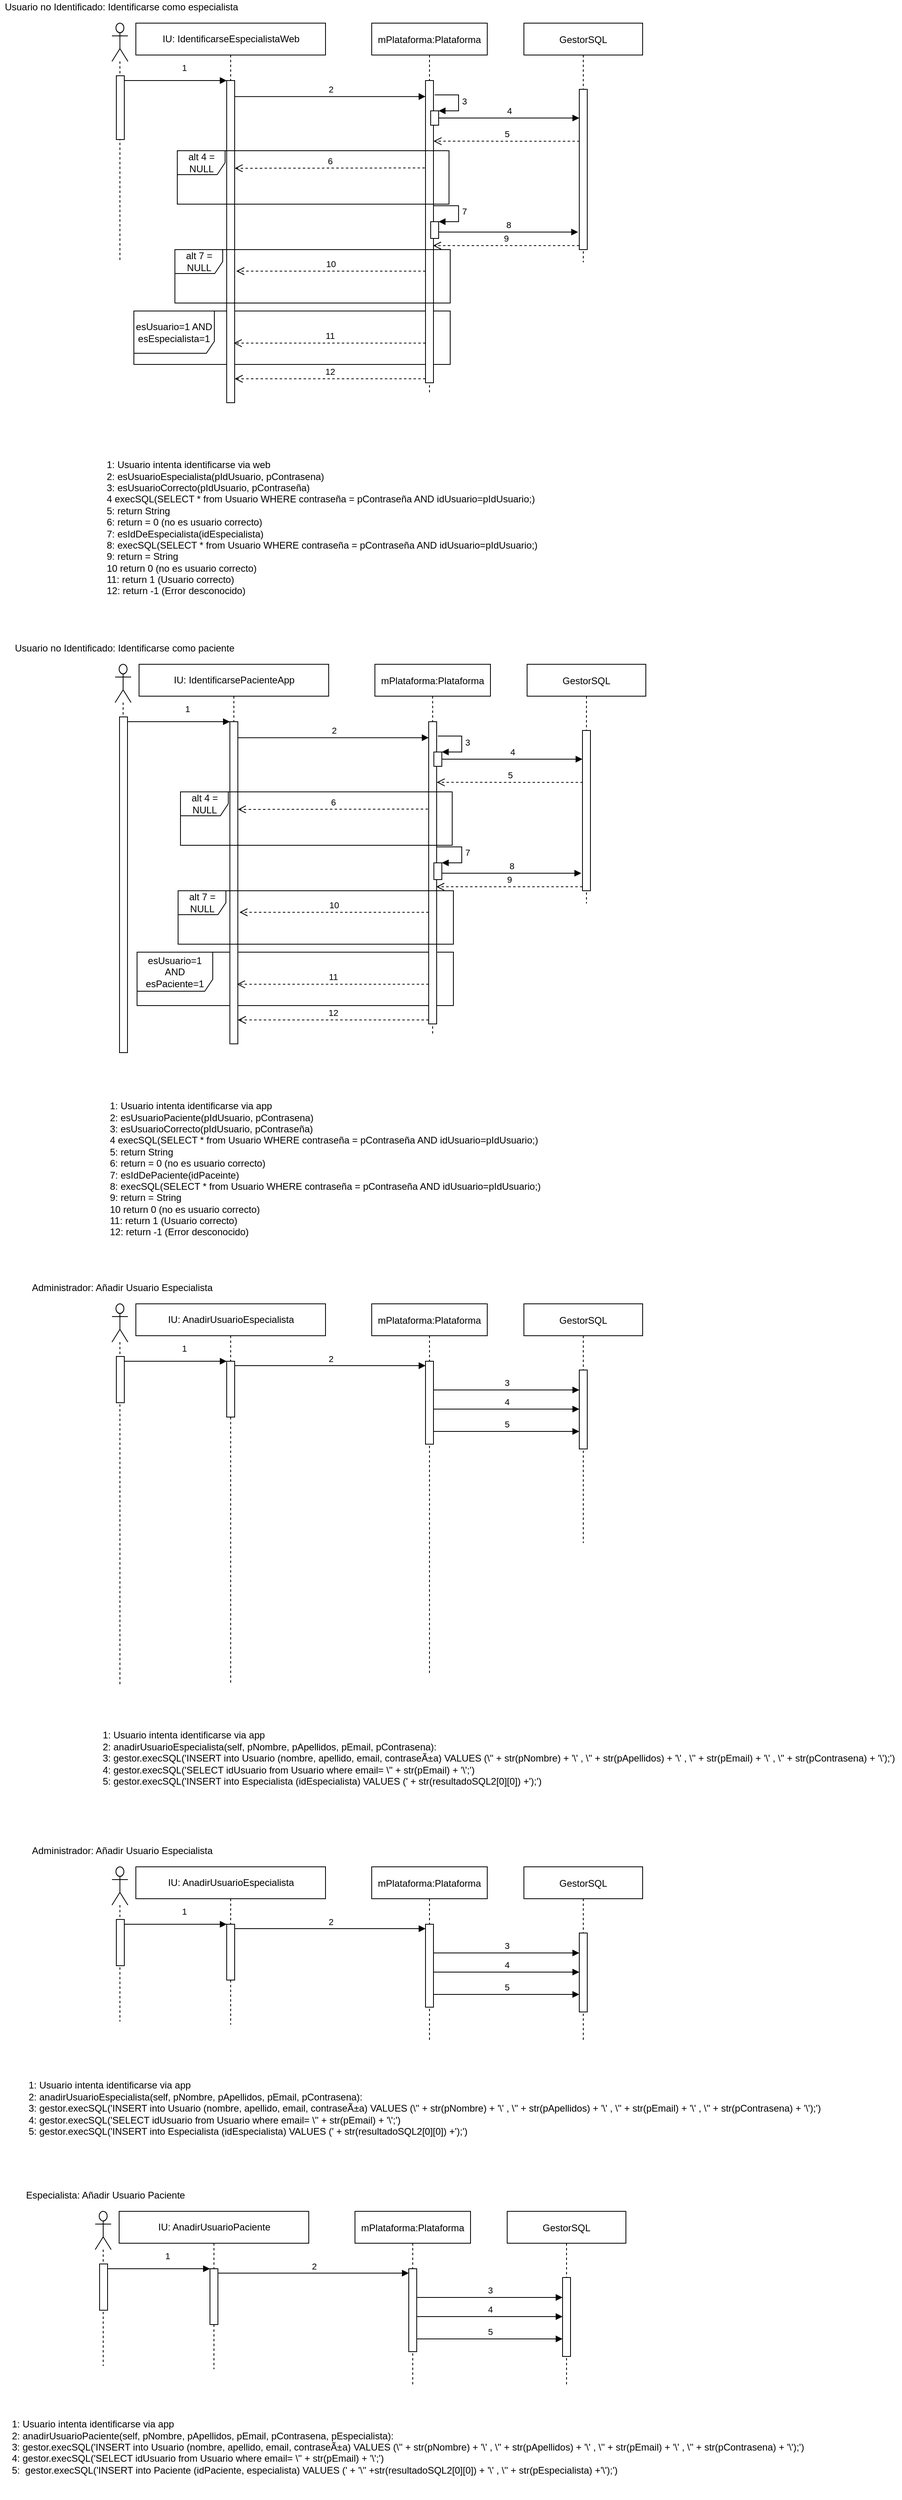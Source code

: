<mxfile version="14.6.13" type="device"><diagram id="kgpKYQtTHZ0yAKxKKP6v" name="Page-1"><mxGraphModel dx="1673" dy="934" grid="0" gridSize="10" guides="1" tooltips="1" connect="1" arrows="1" fold="1" page="1" pageScale="1" pageWidth="850" pageHeight="1100" math="0" shadow="0"><root><mxCell id="0"/><mxCell id="1" parent="0"/><mxCell id="4F_S5RIYEBhkecqmWC9e-35" value="esUsuario=1 AND esEspecialista=1" style="shape=umlFrame;whiteSpace=wrap;html=1;width=101;height=53;" parent="1" vertex="1"><mxGeometry x="186" y="475" width="397" height="67" as="geometry"/></mxCell><mxCell id="3nuBFxr9cyL0pnOWT2aG-1" value="mPlataforma:Plataforma" style="shape=umlLifeline;perimeter=lifelinePerimeter;container=1;collapsible=0;recursiveResize=0;rounded=0;shadow=0;strokeWidth=1;" parent="1" vertex="1"><mxGeometry x="484.5" y="114" width="145" height="464" as="geometry"/></mxCell><mxCell id="3nuBFxr9cyL0pnOWT2aG-2" value="" style="points=[];perimeter=orthogonalPerimeter;rounded=0;shadow=0;strokeWidth=1;" parent="3nuBFxr9cyL0pnOWT2aG-1" vertex="1"><mxGeometry x="67.5" y="72" width="10" height="379" as="geometry"/></mxCell><mxCell id="4F_S5RIYEBhkecqmWC9e-9" value="" style="html=1;points=[];perimeter=orthogonalPerimeter;" parent="3nuBFxr9cyL0pnOWT2aG-1" vertex="1"><mxGeometry x="74" y="249" width="10" height="21" as="geometry"/></mxCell><mxCell id="4F_S5RIYEBhkecqmWC9e-10" value="7" style="edgeStyle=orthogonalEdgeStyle;html=1;align=left;spacingLeft=2;endArrow=block;rounded=0;entryX=1;entryY=0;" parent="3nuBFxr9cyL0pnOWT2aG-1" source="3nuBFxr9cyL0pnOWT2aG-2" target="4F_S5RIYEBhkecqmWC9e-9" edge="1"><mxGeometry relative="1" as="geometry"><mxPoint x="79" y="229" as="sourcePoint"/><Array as="points"><mxPoint x="109" y="229"/><mxPoint x="109" y="249"/></Array></mxGeometry></mxCell><mxCell id="3nuBFxr9cyL0pnOWT2aG-5" value="GestorSQL" style="shape=umlLifeline;perimeter=lifelinePerimeter;container=1;collapsible=0;recursiveResize=0;rounded=0;shadow=0;strokeWidth=1;" parent="1" vertex="1"><mxGeometry x="675.5" y="114" width="149" height="300" as="geometry"/></mxCell><mxCell id="3nuBFxr9cyL0pnOWT2aG-6" value="" style="points=[];perimeter=orthogonalPerimeter;rounded=0;shadow=0;strokeWidth=1;" parent="3nuBFxr9cyL0pnOWT2aG-5" vertex="1"><mxGeometry x="69.5" y="83" width="10" height="201" as="geometry"/></mxCell><mxCell id="Nv0lACftLzm1gDgWwZwP-4" value="" style="shape=umlLifeline;participant=umlActor;perimeter=lifelinePerimeter;whiteSpace=wrap;html=1;container=1;collapsible=0;recursiveResize=0;verticalAlign=top;spacingTop=36;outlineConnect=0;size=48;" parent="1" vertex="1"><mxGeometry x="158.5" y="114" width="20" height="300" as="geometry"/></mxCell><mxCell id="Nv0lACftLzm1gDgWwZwP-63" value="" style="html=1;points=[];perimeter=orthogonalPerimeter;" parent="Nv0lACftLzm1gDgWwZwP-4" vertex="1"><mxGeometry x="5.5" y="66" width="10" height="80" as="geometry"/></mxCell><mxCell id="Nv0lACftLzm1gDgWwZwP-5" value="IU: IdentificarseEspecialistaWeb" style="shape=umlLifeline;perimeter=lifelinePerimeter;whiteSpace=wrap;html=1;container=1;collapsible=0;recursiveResize=0;outlineConnect=0;" parent="1" vertex="1"><mxGeometry x="188.5" y="114" width="238" height="476" as="geometry"/></mxCell><mxCell id="Nv0lACftLzm1gDgWwZwP-8" value="" style="html=1;points=[];perimeter=orthogonalPerimeter;" parent="Nv0lACftLzm1gDgWwZwP-5" vertex="1"><mxGeometry x="114" y="72" width="10" height="404" as="geometry"/></mxCell><mxCell id="Nv0lACftLzm1gDgWwZwP-7" value="Usuario no Identificado: Identificarse como especialista" style="text;html=1;align=center;verticalAlign=middle;resizable=0;points=[];autosize=1;strokeColor=none;" parent="1" vertex="1"><mxGeometry x="18" y="85" width="303" height="18" as="geometry"/></mxCell><mxCell id="Nv0lACftLzm1gDgWwZwP-9" value="1" style="html=1;verticalAlign=bottom;endArrow=block;entryX=0;entryY=0;" parent="1" source="Nv0lACftLzm1gDgWwZwP-63" target="Nv0lACftLzm1gDgWwZwP-8" edge="1"><mxGeometry x="0.171" y="7" relative="1" as="geometry"><mxPoint x="188.5" y="186" as="sourcePoint"/><mxPoint as="offset"/></mxGeometry></mxCell><mxCell id="Nv0lACftLzm1gDgWwZwP-13" value="&lt;div style=&quot;text-align: justify&quot;&gt;&lt;span&gt;1: Usuario intenta identificarse via web&lt;/span&gt;&lt;/div&gt;&lt;div style=&quot;text-align: justify&quot;&gt;&lt;span&gt;2: esUsuarioEspecialista(pIdUsuario, pContrasena)&lt;/span&gt;&lt;/div&gt;&lt;div style=&quot;text-align: justify&quot;&gt;&lt;span&gt;3: esUsuarioCorrecto(pIdUsuario, pContraseña)&lt;/span&gt;&lt;/div&gt;&lt;div style=&quot;text-align: justify&quot;&gt;&lt;span&gt;4 execSQL(SELECT * from Usuario WHERE contraseña = pContraseña AND idUsuario=pIdUsuario;)&lt;/span&gt;&lt;/div&gt;&lt;div style=&quot;text-align: justify&quot;&gt;&lt;span&gt;5: return String&lt;/span&gt;&lt;/div&gt;&lt;div style=&quot;text-align: justify&quot;&gt;&lt;span&gt;6: return = 0 (no es usuario correcto)&lt;/span&gt;&lt;/div&gt;&lt;div style=&quot;text-align: justify&quot;&gt;&lt;span&gt;7: esIdDeEspecialista(idEspecialista)&lt;/span&gt;&lt;/div&gt;&lt;span style=&quot;text-align: justify&quot;&gt;8: execSQL(SELECT * from Usuario WHERE contraseña = pContraseña AND idUsuario=pIdUsuario;)&lt;br&gt;9: return = String&lt;br&gt;10 return 0 (no es usuario correcto)&lt;br&gt;11: return 1 (Usuario correcto)&lt;br&gt;12: return -1 (Error desconocido)&lt;br&gt;&lt;/span&gt;" style="text;html=1;align=left;verticalAlign=middle;resizable=0;points=[];autosize=1;strokeColor=none;" parent="1" vertex="1"><mxGeometry x="150" y="661" width="551" height="172" as="geometry"/></mxCell><mxCell id="Nv0lACftLzm1gDgWwZwP-14" value="5" style="html=1;verticalAlign=bottom;endArrow=open;dashed=1;endSize=8;entryX=1.01;entryY=0.175;entryDx=0;entryDy=0;entryPerimeter=0;exitX=0.04;exitY=0.155;exitDx=0;exitDy=0;exitPerimeter=0;" parent="1" edge="1"><mxGeometry relative="1" as="geometry"><mxPoint x="745.4" y="262.155" as="sourcePoint"/><mxPoint x="562.1" y="262" as="targetPoint"/></mxGeometry></mxCell><mxCell id="Nv0lACftLzm1gDgWwZwP-15" value="4" style="html=1;verticalAlign=bottom;endArrow=block;" parent="1" source="4F_S5RIYEBhkecqmWC9e-3" target="3nuBFxr9cyL0pnOWT2aG-6" edge="1"><mxGeometry width="80" relative="1" as="geometry"><mxPoint x="561.5" y="210" as="sourcePoint"/><mxPoint x="696.5" y="211" as="targetPoint"/></mxGeometry></mxCell><mxCell id="Nv0lACftLzm1gDgWwZwP-18" value="6" style="html=1;verticalAlign=bottom;endArrow=open;dashed=1;endSize=8;exitX=-0.094;exitY=0.315;exitDx=0;exitDy=0;exitPerimeter=0;" parent="1" edge="1"><mxGeometry relative="1" as="geometry"><mxPoint x="551.06" y="295.6" as="sourcePoint"/><mxPoint x="312.5" y="296" as="targetPoint"/></mxGeometry></mxCell><mxCell id="Nv0lACftLzm1gDgWwZwP-38" value="8" style="html=1;verticalAlign=bottom;endArrow=block;" parent="1" source="4F_S5RIYEBhkecqmWC9e-9" edge="1"><mxGeometry width="80" relative="1" as="geometry"><mxPoint x="572.5" y="376" as="sourcePoint"/><mxPoint x="743.5" y="376" as="targetPoint"/></mxGeometry></mxCell><mxCell id="Nv0lACftLzm1gDgWwZwP-39" value="9" style="html=1;verticalAlign=bottom;endArrow=open;dashed=1;endSize=8;" parent="1" source="3nuBFxr9cyL0pnOWT2aG-6" edge="1"><mxGeometry relative="1" as="geometry"><mxPoint x="744.29" y="393.0" as="sourcePoint"/><mxPoint x="561.5" y="393.0" as="targetPoint"/></mxGeometry></mxCell><mxCell id="Nv0lACftLzm1gDgWwZwP-41" value="10" style="html=1;verticalAlign=bottom;endArrow=open;dashed=1;endSize=8;entryX=1.2;entryY=0.728;entryDx=0;entryDy=0;entryPerimeter=0;" parent="1" edge="1"><mxGeometry relative="1" as="geometry"><mxPoint x="552" y="425" as="sourcePoint"/><mxPoint x="314.5" y="425" as="targetPoint"/></mxGeometry></mxCell><mxCell id="Nv0lACftLzm1gDgWwZwP-62" value="2" style="html=1;verticalAlign=bottom;endArrow=block;entryX=0.002;entryY=0.053;entryDx=0;entryDy=0;entryPerimeter=0;" parent="1" source="Nv0lACftLzm1gDgWwZwP-8" target="3nuBFxr9cyL0pnOWT2aG-2" edge="1"><mxGeometry width="80" relative="1" as="geometry"><mxPoint x="274.5" y="189" as="sourcePoint"/><mxPoint x="354.5" y="189" as="targetPoint"/></mxGeometry></mxCell><mxCell id="4F_S5RIYEBhkecqmWC9e-3" value="" style="html=1;points=[];perimeter=orthogonalPerimeter;" parent="1" vertex="1"><mxGeometry x="558.5" y="224" width="10" height="18" as="geometry"/></mxCell><mxCell id="4F_S5RIYEBhkecqmWC9e-4" value="3" style="edgeStyle=orthogonalEdgeStyle;html=1;align=left;spacingLeft=2;endArrow=block;rounded=0;entryX=1;entryY=0;" parent="1" target="4F_S5RIYEBhkecqmWC9e-3" edge="1"><mxGeometry relative="1" as="geometry"><mxPoint x="563.5" y="204" as="sourcePoint"/><Array as="points"><mxPoint x="593.5" y="204"/></Array></mxGeometry></mxCell><mxCell id="4F_S5RIYEBhkecqmWC9e-36" value="11" style="html=1;verticalAlign=bottom;endArrow=open;dashed=1;endSize=8;entryX=0.889;entryY=0.815;entryDx=0;entryDy=0;entryPerimeter=0;" parent="1" source="3nuBFxr9cyL0pnOWT2aG-2" target="Nv0lACftLzm1gDgWwZwP-8" edge="1"><mxGeometry relative="1" as="geometry"><mxPoint x="551" y="518" as="sourcePoint"/><mxPoint x="204" y="467" as="targetPoint"/></mxGeometry></mxCell><mxCell id="Nv0lACftLzm1gDgWwZwP-40" value="alt 7 = NULL" style="shape=umlFrame;whiteSpace=wrap;html=1;" parent="1" vertex="1"><mxGeometry x="237.5" y="398" width="345.5" height="67" as="geometry"/></mxCell><mxCell id="Nv0lACftLzm1gDgWwZwP-16" value="alt 4 = NULL" style="shape=umlFrame;whiteSpace=wrap;html=1;" parent="1" vertex="1"><mxGeometry x="240.5" y="274" width="341" height="67" as="geometry"/></mxCell><mxCell id="4F_S5RIYEBhkecqmWC9e-37" value="12" style="html=1;verticalAlign=bottom;endArrow=open;dashed=1;endSize=8;" parent="1" source="3nuBFxr9cyL0pnOWT2aG-2" target="Nv0lACftLzm1gDgWwZwP-8" edge="1"><mxGeometry relative="1" as="geometry"><mxPoint x="451" y="451" as="sourcePoint"/><mxPoint x="371" y="451" as="targetPoint"/><Array as="points"><mxPoint x="346" y="560"/></Array></mxGeometry></mxCell><mxCell id="4F_S5RIYEBhkecqmWC9e-38" value="esUsuario=1 AND esPaciente=1" style="shape=umlFrame;whiteSpace=wrap;html=1;width=95;height=49;" parent="1" vertex="1"><mxGeometry x="190" y="1279" width="397" height="67" as="geometry"/></mxCell><mxCell id="4F_S5RIYEBhkecqmWC9e-39" value="mPlataforma:Plataforma" style="shape=umlLifeline;perimeter=lifelinePerimeter;container=1;collapsible=0;recursiveResize=0;rounded=0;shadow=0;strokeWidth=1;" parent="1" vertex="1"><mxGeometry x="488.5" y="918" width="145" height="464" as="geometry"/></mxCell><mxCell id="4F_S5RIYEBhkecqmWC9e-40" value="" style="points=[];perimeter=orthogonalPerimeter;rounded=0;shadow=0;strokeWidth=1;" parent="4F_S5RIYEBhkecqmWC9e-39" vertex="1"><mxGeometry x="67.5" y="72" width="10" height="379" as="geometry"/></mxCell><mxCell id="4F_S5RIYEBhkecqmWC9e-41" value="" style="html=1;points=[];perimeter=orthogonalPerimeter;" parent="4F_S5RIYEBhkecqmWC9e-39" vertex="1"><mxGeometry x="74" y="249" width="10" height="21" as="geometry"/></mxCell><mxCell id="4F_S5RIYEBhkecqmWC9e-42" value="7" style="edgeStyle=orthogonalEdgeStyle;html=1;align=left;spacingLeft=2;endArrow=block;rounded=0;entryX=1;entryY=0;" parent="4F_S5RIYEBhkecqmWC9e-39" source="4F_S5RIYEBhkecqmWC9e-40" target="4F_S5RIYEBhkecqmWC9e-41" edge="1"><mxGeometry relative="1" as="geometry"><mxPoint x="79" y="229" as="sourcePoint"/><Array as="points"><mxPoint x="109" y="229"/><mxPoint x="109" y="249"/></Array></mxGeometry></mxCell><mxCell id="4F_S5RIYEBhkecqmWC9e-43" value="GestorSQL" style="shape=umlLifeline;perimeter=lifelinePerimeter;container=1;collapsible=0;recursiveResize=0;rounded=0;shadow=0;strokeWidth=1;" parent="1" vertex="1"><mxGeometry x="679.5" y="918" width="149" height="300" as="geometry"/></mxCell><mxCell id="4F_S5RIYEBhkecqmWC9e-44" value="" style="points=[];perimeter=orthogonalPerimeter;rounded=0;shadow=0;strokeWidth=1;" parent="4F_S5RIYEBhkecqmWC9e-43" vertex="1"><mxGeometry x="69.5" y="83" width="10" height="201" as="geometry"/></mxCell><mxCell id="4F_S5RIYEBhkecqmWC9e-45" value="" style="shape=umlLifeline;participant=umlActor;perimeter=lifelinePerimeter;whiteSpace=wrap;html=1;container=1;collapsible=0;recursiveResize=0;verticalAlign=top;spacingTop=36;outlineConnect=0;size=48;" parent="1" vertex="1"><mxGeometry x="162.5" y="918" width="20" height="487" as="geometry"/></mxCell><mxCell id="4F_S5RIYEBhkecqmWC9e-46" value="" style="html=1;points=[];perimeter=orthogonalPerimeter;" parent="4F_S5RIYEBhkecqmWC9e-45" vertex="1"><mxGeometry x="5.5" y="66" width="10" height="421" as="geometry"/></mxCell><mxCell id="4F_S5RIYEBhkecqmWC9e-47" value="IU: IdentificarsePacienteApp" style="shape=umlLifeline;perimeter=lifelinePerimeter;whiteSpace=wrap;html=1;container=1;collapsible=0;recursiveResize=0;outlineConnect=0;" parent="1" vertex="1"><mxGeometry x="192.5" y="918" width="238" height="476" as="geometry"/></mxCell><mxCell id="4F_S5RIYEBhkecqmWC9e-48" value="" style="html=1;points=[];perimeter=orthogonalPerimeter;" parent="4F_S5RIYEBhkecqmWC9e-47" vertex="1"><mxGeometry x="114" y="72" width="10" height="404" as="geometry"/></mxCell><mxCell id="4F_S5RIYEBhkecqmWC9e-49" value="Usuario no Identificado: Identificarse como paciente" style="text;html=1;align=center;verticalAlign=middle;resizable=0;points=[];autosize=1;strokeColor=none;" parent="1" vertex="1"><mxGeometry x="31" y="889" width="286" height="18" as="geometry"/></mxCell><mxCell id="4F_S5RIYEBhkecqmWC9e-50" value="1" style="html=1;verticalAlign=bottom;endArrow=block;entryX=0;entryY=0;" parent="1" source="4F_S5RIYEBhkecqmWC9e-46" target="4F_S5RIYEBhkecqmWC9e-48" edge="1"><mxGeometry x="0.171" y="7" relative="1" as="geometry"><mxPoint x="192.5" y="990" as="sourcePoint"/><mxPoint as="offset"/></mxGeometry></mxCell><mxCell id="4F_S5RIYEBhkecqmWC9e-51" value="&lt;div style=&quot;text-align: justify&quot;&gt;&lt;span&gt;1: Usuario intenta identificarse via app&lt;/span&gt;&lt;/div&gt;&lt;div style=&quot;text-align: justify&quot;&gt;&lt;span&gt;2: esUsuarioPaciente(pIdUsuario, pContrasena)&lt;/span&gt;&lt;/div&gt;&lt;div style=&quot;text-align: justify&quot;&gt;&lt;span&gt;3: esUsuarioCorrecto(pIdUsuario, pContraseña)&lt;/span&gt;&lt;/div&gt;&lt;div style=&quot;text-align: justify&quot;&gt;&lt;span&gt;4 execSQL(SELECT * from Usuario WHERE contraseña = pContraseña AND idUsuario=pIdUsuario;)&lt;/span&gt;&lt;/div&gt;&lt;div style=&quot;text-align: justify&quot;&gt;&lt;span&gt;5: return String&lt;/span&gt;&lt;/div&gt;&lt;div style=&quot;text-align: justify&quot;&gt;&lt;span&gt;6: return = 0 (no es usuario correcto)&lt;/span&gt;&lt;/div&gt;&lt;div style=&quot;text-align: justify&quot;&gt;&lt;span&gt;7: esIdDePaciente(idPaceinte)&lt;/span&gt;&lt;/div&gt;&lt;span style=&quot;text-align: justify&quot;&gt;8: execSQL(SELECT * from Usuario WHERE contraseña = pContraseña AND idUsuario=pIdUsuario;)&lt;br&gt;9: return = String&lt;br&gt;10 return 0 (no es usuario correcto)&lt;br&gt;11: return 1 (Usuario correcto)&lt;br&gt;12: return -1 (Error desconocido)&lt;br&gt;&lt;/span&gt;" style="text;html=1;align=left;verticalAlign=middle;resizable=0;points=[];autosize=1;strokeColor=none;" parent="1" vertex="1"><mxGeometry x="154" y="1465" width="551" height="172" as="geometry"/></mxCell><mxCell id="4F_S5RIYEBhkecqmWC9e-52" value="5" style="html=1;verticalAlign=bottom;endArrow=open;dashed=1;endSize=8;entryX=1.01;entryY=0.175;entryDx=0;entryDy=0;entryPerimeter=0;exitX=0.04;exitY=0.155;exitDx=0;exitDy=0;exitPerimeter=0;" parent="1" edge="1"><mxGeometry relative="1" as="geometry"><mxPoint x="749.4" y="1066.155" as="sourcePoint"/><mxPoint x="566.1" y="1066" as="targetPoint"/></mxGeometry></mxCell><mxCell id="4F_S5RIYEBhkecqmWC9e-53" value="4" style="html=1;verticalAlign=bottom;endArrow=block;" parent="1" source="4F_S5RIYEBhkecqmWC9e-59" target="4F_S5RIYEBhkecqmWC9e-44" edge="1"><mxGeometry width="80" relative="1" as="geometry"><mxPoint x="565.5" y="1014" as="sourcePoint"/><mxPoint x="700.5" y="1015" as="targetPoint"/></mxGeometry></mxCell><mxCell id="4F_S5RIYEBhkecqmWC9e-54" value="6" style="html=1;verticalAlign=bottom;endArrow=open;dashed=1;endSize=8;exitX=-0.094;exitY=0.315;exitDx=0;exitDy=0;exitPerimeter=0;" parent="1" edge="1"><mxGeometry relative="1" as="geometry"><mxPoint x="555.06" y="1099.6" as="sourcePoint"/><mxPoint x="316.5" y="1100" as="targetPoint"/></mxGeometry></mxCell><mxCell id="4F_S5RIYEBhkecqmWC9e-55" value="8" style="html=1;verticalAlign=bottom;endArrow=block;" parent="1" source="4F_S5RIYEBhkecqmWC9e-41" edge="1"><mxGeometry width="80" relative="1" as="geometry"><mxPoint x="576.5" y="1180" as="sourcePoint"/><mxPoint x="747.5" y="1180" as="targetPoint"/></mxGeometry></mxCell><mxCell id="4F_S5RIYEBhkecqmWC9e-56" value="9" style="html=1;verticalAlign=bottom;endArrow=open;dashed=1;endSize=8;" parent="1" source="4F_S5RIYEBhkecqmWC9e-44" edge="1"><mxGeometry relative="1" as="geometry"><mxPoint x="748.29" y="1197" as="sourcePoint"/><mxPoint x="565.5" y="1197" as="targetPoint"/></mxGeometry></mxCell><mxCell id="4F_S5RIYEBhkecqmWC9e-57" value="10" style="html=1;verticalAlign=bottom;endArrow=open;dashed=1;endSize=8;entryX=1.2;entryY=0.728;entryDx=0;entryDy=0;entryPerimeter=0;" parent="1" edge="1"><mxGeometry relative="1" as="geometry"><mxPoint x="556" y="1229" as="sourcePoint"/><mxPoint x="318.5" y="1229" as="targetPoint"/></mxGeometry></mxCell><mxCell id="4F_S5RIYEBhkecqmWC9e-58" value="2" style="html=1;verticalAlign=bottom;endArrow=block;entryX=0.002;entryY=0.053;entryDx=0;entryDy=0;entryPerimeter=0;" parent="1" source="4F_S5RIYEBhkecqmWC9e-48" target="4F_S5RIYEBhkecqmWC9e-40" edge="1"><mxGeometry width="80" relative="1" as="geometry"><mxPoint x="278.5" y="993" as="sourcePoint"/><mxPoint x="358.5" y="993" as="targetPoint"/></mxGeometry></mxCell><mxCell id="4F_S5RIYEBhkecqmWC9e-59" value="" style="html=1;points=[];perimeter=orthogonalPerimeter;" parent="1" vertex="1"><mxGeometry x="562.5" y="1028" width="10" height="18" as="geometry"/></mxCell><mxCell id="4F_S5RIYEBhkecqmWC9e-60" value="3" style="edgeStyle=orthogonalEdgeStyle;html=1;align=left;spacingLeft=2;endArrow=block;rounded=0;entryX=1;entryY=0;" parent="1" target="4F_S5RIYEBhkecqmWC9e-59" edge="1"><mxGeometry relative="1" as="geometry"><mxPoint x="567.5" y="1008" as="sourcePoint"/><Array as="points"><mxPoint x="597.5" y="1008"/></Array></mxGeometry></mxCell><mxCell id="4F_S5RIYEBhkecqmWC9e-61" value="11" style="html=1;verticalAlign=bottom;endArrow=open;dashed=1;endSize=8;entryX=0.889;entryY=0.815;entryDx=0;entryDy=0;entryPerimeter=0;" parent="1" source="4F_S5RIYEBhkecqmWC9e-40" target="4F_S5RIYEBhkecqmWC9e-48" edge="1"><mxGeometry relative="1" as="geometry"><mxPoint x="555" y="1322" as="sourcePoint"/><mxPoint x="208" y="1271" as="targetPoint"/></mxGeometry></mxCell><mxCell id="4F_S5RIYEBhkecqmWC9e-62" value="alt 7 = NULL" style="shape=umlFrame;whiteSpace=wrap;html=1;" parent="1" vertex="1"><mxGeometry x="241.5" y="1202" width="345.5" height="67" as="geometry"/></mxCell><mxCell id="4F_S5RIYEBhkecqmWC9e-63" value="alt 4 = NULL" style="shape=umlFrame;whiteSpace=wrap;html=1;" parent="1" vertex="1"><mxGeometry x="244.5" y="1078" width="341" height="67" as="geometry"/></mxCell><mxCell id="4F_S5RIYEBhkecqmWC9e-64" value="12" style="html=1;verticalAlign=bottom;endArrow=open;dashed=1;endSize=8;" parent="1" source="4F_S5RIYEBhkecqmWC9e-40" target="4F_S5RIYEBhkecqmWC9e-48" edge="1"><mxGeometry relative="1" as="geometry"><mxPoint x="455" y="1255" as="sourcePoint"/><mxPoint x="375" y="1255" as="targetPoint"/><Array as="points"><mxPoint x="350" y="1364"/></Array></mxGeometry></mxCell><mxCell id="F2Ik8ji7G3754ml7Honb-29" value="mPlataforma:Plataforma" style="shape=umlLifeline;perimeter=lifelinePerimeter;container=1;collapsible=0;recursiveResize=0;rounded=0;shadow=0;strokeWidth=1;" vertex="1" parent="1"><mxGeometry x="484.5" y="1720" width="145" height="464" as="geometry"/></mxCell><mxCell id="F2Ik8ji7G3754ml7Honb-30" value="" style="points=[];perimeter=orthogonalPerimeter;rounded=0;shadow=0;strokeWidth=1;" vertex="1" parent="F2Ik8ji7G3754ml7Honb-29"><mxGeometry x="67.5" y="72" width="10" height="104" as="geometry"/></mxCell><mxCell id="F2Ik8ji7G3754ml7Honb-33" value="GestorSQL" style="shape=umlLifeline;perimeter=lifelinePerimeter;container=1;collapsible=0;recursiveResize=0;rounded=0;shadow=0;strokeWidth=1;" vertex="1" parent="1"><mxGeometry x="675.5" y="1720" width="149" height="300" as="geometry"/></mxCell><mxCell id="F2Ik8ji7G3754ml7Honb-34" value="" style="points=[];perimeter=orthogonalPerimeter;rounded=0;shadow=0;strokeWidth=1;" vertex="1" parent="F2Ik8ji7G3754ml7Honb-33"><mxGeometry x="69.5" y="83" width="10" height="99" as="geometry"/></mxCell><mxCell id="F2Ik8ji7G3754ml7Honb-35" value="" style="shape=umlLifeline;participant=umlActor;perimeter=lifelinePerimeter;whiteSpace=wrap;html=1;container=1;collapsible=0;recursiveResize=0;verticalAlign=top;spacingTop=36;outlineConnect=0;size=48;" vertex="1" parent="1"><mxGeometry x="158.5" y="1720" width="20" height="480" as="geometry"/></mxCell><mxCell id="F2Ik8ji7G3754ml7Honb-36" value="" style="html=1;points=[];perimeter=orthogonalPerimeter;" vertex="1" parent="F2Ik8ji7G3754ml7Honb-35"><mxGeometry x="5.5" y="66" width="10" height="58" as="geometry"/></mxCell><mxCell id="F2Ik8ji7G3754ml7Honb-37" value="IU: AnadirUsuarioEspecialista" style="shape=umlLifeline;perimeter=lifelinePerimeter;whiteSpace=wrap;html=1;container=1;collapsible=0;recursiveResize=0;outlineConnect=0;" vertex="1" parent="1"><mxGeometry x="188.5" y="1720" width="238" height="476" as="geometry"/></mxCell><mxCell id="F2Ik8ji7G3754ml7Honb-38" value="" style="html=1;points=[];perimeter=orthogonalPerimeter;" vertex="1" parent="F2Ik8ji7G3754ml7Honb-37"><mxGeometry x="114" y="72" width="10" height="70" as="geometry"/></mxCell><mxCell id="F2Ik8ji7G3754ml7Honb-39" value="Administrador: Añadir Usuario Especialista" style="text;html=1;align=center;verticalAlign=middle;resizable=0;points=[];autosize=1;strokeColor=none;" vertex="1" parent="1"><mxGeometry x="52" y="1691" width="237" height="18" as="geometry"/></mxCell><mxCell id="F2Ik8ji7G3754ml7Honb-40" value="1" style="html=1;verticalAlign=bottom;endArrow=block;entryX=0;entryY=0;" edge="1" parent="1" source="F2Ik8ji7G3754ml7Honb-36" target="F2Ik8ji7G3754ml7Honb-38"><mxGeometry x="0.171" y="7" relative="1" as="geometry"><mxPoint x="188.5" y="1792" as="sourcePoint"/><mxPoint as="offset"/></mxGeometry></mxCell><mxCell id="F2Ik8ji7G3754ml7Honb-41" value="&lt;div style=&quot;text-align: justify&quot;&gt;&lt;span&gt;1: Usuario intenta identificarse via app&lt;/span&gt;&lt;/div&gt;&lt;div style=&quot;text-align: justify&quot;&gt;&lt;/div&gt;&lt;span style=&quot;text-align: justify&quot;&gt;2: anadirUsuarioEspecialista(self, pNombre, pApellidos, pEmail, pContrasena):&lt;br&gt;3:&amp;nbsp;&lt;/span&gt;&lt;span style=&quot;text-align: justify&quot;&gt;gestor.execSQL('INSERT into Usuario (nombre, apellido, email, contraseÃ±a) VALUES (\'' + str(pNombre) + '\' , \'' + str(pApellidos) + '\' , \'' + str(pEmail) + '\' , \'' + str(pContrasena) + '\');')&lt;br&gt;4:&amp;nbsp;&lt;/span&gt;&lt;span style=&quot;text-align: justify&quot;&gt;gestor.execSQL('SELECT idUsuario from Usuario where email= \'' + str(pEmail) + '\';')&lt;br&gt;5:&amp;nbsp;&lt;/span&gt;&lt;span style=&quot;text-align: justify&quot;&gt;gestor.execSQL(&lt;/span&gt;&lt;span style=&quot;text-align: justify&quot;&gt;'INSERT into Especialista (idEspecialista) VALUES (' + str(resultadoSQL2[0][0]) +');')&lt;/span&gt;&lt;span style=&quot;text-align: justify&quot;&gt;&lt;br&gt;&lt;/span&gt;&lt;span style=&quot;text-align: justify&quot;&gt;&lt;div&gt;&lt;br&gt;&lt;/div&gt;&lt;/span&gt;" style="text;html=1;align=left;verticalAlign=middle;resizable=0;points=[];autosize=1;strokeColor=none;" vertex="1" parent="1"><mxGeometry x="145" y="2253" width="1004" height="88" as="geometry"/></mxCell><mxCell id="F2Ik8ji7G3754ml7Honb-48" value="2" style="html=1;verticalAlign=bottom;endArrow=block;entryX=0.002;entryY=0.053;entryDx=0;entryDy=0;entryPerimeter=0;" edge="1" parent="1" source="F2Ik8ji7G3754ml7Honb-38" target="F2Ik8ji7G3754ml7Honb-30"><mxGeometry width="80" relative="1" as="geometry"><mxPoint x="274.5" y="1795" as="sourcePoint"/><mxPoint x="354.5" y="1795" as="targetPoint"/></mxGeometry></mxCell><mxCell id="F2Ik8ji7G3754ml7Honb-55" value="3" style="html=1;verticalAlign=bottom;endArrow=block;" edge="1" parent="1" source="F2Ik8ji7G3754ml7Honb-30" target="F2Ik8ji7G3754ml7Honb-34"><mxGeometry width="80" relative="1" as="geometry"><mxPoint x="390" y="2061" as="sourcePoint"/><mxPoint x="736" y="1832" as="targetPoint"/><Array as="points"><mxPoint x="684" y="1828"/></Array></mxGeometry></mxCell><mxCell id="F2Ik8ji7G3754ml7Honb-56" value="4" style="html=1;verticalAlign=bottom;endArrow=block;" edge="1" parent="1" source="F2Ik8ji7G3754ml7Honb-30" target="F2Ik8ji7G3754ml7Honb-34"><mxGeometry width="80" relative="1" as="geometry"><mxPoint x="562.5" y="1852" as="sourcePoint"/><mxPoint x="745.5" y="1852" as="targetPoint"/><Array as="points"><mxPoint x="684.5" y="1852"/></Array></mxGeometry></mxCell><mxCell id="F2Ik8ji7G3754ml7Honb-57" value="5" style="html=1;verticalAlign=bottom;endArrow=block;" edge="1" parent="1" source="F2Ik8ji7G3754ml7Honb-30" target="F2Ik8ji7G3754ml7Honb-34"><mxGeometry width="80" relative="1" as="geometry"><mxPoint x="562.5" y="1880" as="sourcePoint"/><mxPoint x="745.5" y="1880" as="targetPoint"/><Array as="points"><mxPoint x="684.5" y="1880"/></Array></mxGeometry></mxCell><mxCell id="F2Ik8ji7G3754ml7Honb-58" value="mPlataforma:Plataforma" style="shape=umlLifeline;perimeter=lifelinePerimeter;container=1;collapsible=0;recursiveResize=0;rounded=0;shadow=0;strokeWidth=1;" vertex="1" parent="1"><mxGeometry x="484.5" y="2426" width="145" height="220" as="geometry"/></mxCell><mxCell id="F2Ik8ji7G3754ml7Honb-59" value="" style="points=[];perimeter=orthogonalPerimeter;rounded=0;shadow=0;strokeWidth=1;" vertex="1" parent="F2Ik8ji7G3754ml7Honb-58"><mxGeometry x="67.5" y="72" width="10" height="104" as="geometry"/></mxCell><mxCell id="F2Ik8ji7G3754ml7Honb-60" value="GestorSQL" style="shape=umlLifeline;perimeter=lifelinePerimeter;container=1;collapsible=0;recursiveResize=0;rounded=0;shadow=0;strokeWidth=1;" vertex="1" parent="1"><mxGeometry x="675.5" y="2426" width="149" height="219" as="geometry"/></mxCell><mxCell id="F2Ik8ji7G3754ml7Honb-61" value="" style="points=[];perimeter=orthogonalPerimeter;rounded=0;shadow=0;strokeWidth=1;" vertex="1" parent="F2Ik8ji7G3754ml7Honb-60"><mxGeometry x="69.5" y="83" width="10" height="99" as="geometry"/></mxCell><mxCell id="F2Ik8ji7G3754ml7Honb-62" value="" style="shape=umlLifeline;participant=umlActor;perimeter=lifelinePerimeter;whiteSpace=wrap;html=1;container=1;collapsible=0;recursiveResize=0;verticalAlign=top;spacingTop=36;outlineConnect=0;size=48;" vertex="1" parent="1"><mxGeometry x="158.5" y="2426" width="20" height="194" as="geometry"/></mxCell><mxCell id="F2Ik8ji7G3754ml7Honb-63" value="" style="html=1;points=[];perimeter=orthogonalPerimeter;" vertex="1" parent="F2Ik8ji7G3754ml7Honb-62"><mxGeometry x="5.5" y="66" width="10" height="58" as="geometry"/></mxCell><mxCell id="F2Ik8ji7G3754ml7Honb-64" value="IU: AnadirUsuarioEspecialista" style="shape=umlLifeline;perimeter=lifelinePerimeter;whiteSpace=wrap;html=1;container=1;collapsible=0;recursiveResize=0;outlineConnect=0;" vertex="1" parent="1"><mxGeometry x="188.5" y="2426" width="238" height="198" as="geometry"/></mxCell><mxCell id="F2Ik8ji7G3754ml7Honb-65" value="" style="html=1;points=[];perimeter=orthogonalPerimeter;" vertex="1" parent="F2Ik8ji7G3754ml7Honb-64"><mxGeometry x="114" y="72" width="10" height="70" as="geometry"/></mxCell><mxCell id="F2Ik8ji7G3754ml7Honb-66" value="Administrador: Añadir Usuario Especialista" style="text;html=1;align=center;verticalAlign=middle;resizable=0;points=[];autosize=1;strokeColor=none;" vertex="1" parent="1"><mxGeometry x="52" y="2397" width="237" height="18" as="geometry"/></mxCell><mxCell id="F2Ik8ji7G3754ml7Honb-67" value="1" style="html=1;verticalAlign=bottom;endArrow=block;entryX=0;entryY=0;" edge="1" parent="1" source="F2Ik8ji7G3754ml7Honb-63" target="F2Ik8ji7G3754ml7Honb-65"><mxGeometry x="0.171" y="7" relative="1" as="geometry"><mxPoint x="188.5" y="2498" as="sourcePoint"/><mxPoint as="offset"/></mxGeometry></mxCell><mxCell id="F2Ik8ji7G3754ml7Honb-68" value="&lt;div style=&quot;text-align: justify&quot;&gt;&lt;span&gt;1: Usuario intenta identificarse via app&lt;/span&gt;&lt;/div&gt;&lt;div style=&quot;text-align: justify&quot;&gt;&lt;/div&gt;&lt;span style=&quot;text-align: justify&quot;&gt;2: anadirUsuarioEspecialista(self, pNombre, pApellidos, pEmail, pContrasena):&lt;br&gt;3:&amp;nbsp;&lt;/span&gt;&lt;span style=&quot;text-align: justify&quot;&gt;gestor.execSQL('INSERT into Usuario (nombre, apellido, email, contraseÃ±a) VALUES (\'' + str(pNombre) + '\' , \'' + str(pApellidos) + '\' , \'' + str(pEmail) + '\' , \'' + str(pContrasena) + '\');')&lt;br&gt;4:&amp;nbsp;&lt;/span&gt;&lt;span style=&quot;text-align: justify&quot;&gt;gestor.execSQL('SELECT idUsuario from Usuario where email= \'' + str(pEmail) + '\';')&lt;br&gt;5:&amp;nbsp;&lt;/span&gt;&lt;span style=&quot;text-align: justify&quot;&gt;gestor.execSQL(&lt;/span&gt;&lt;span style=&quot;text-align: justify&quot;&gt;'INSERT into Especialista (idEspecialista) VALUES (' + str(resultadoSQL2[0][0]) +');')&lt;/span&gt;&lt;span style=&quot;text-align: justify&quot;&gt;&lt;br&gt;&lt;/span&gt;&lt;span style=&quot;text-align: justify&quot;&gt;&lt;div&gt;&lt;br&gt;&lt;/div&gt;&lt;/span&gt;" style="text;html=1;align=left;verticalAlign=middle;resizable=0;points=[];autosize=1;strokeColor=none;" vertex="1" parent="1"><mxGeometry x="52" y="2692" width="1004" height="88" as="geometry"/></mxCell><mxCell id="F2Ik8ji7G3754ml7Honb-69" value="2" style="html=1;verticalAlign=bottom;endArrow=block;entryX=0.002;entryY=0.053;entryDx=0;entryDy=0;entryPerimeter=0;" edge="1" parent="1" source="F2Ik8ji7G3754ml7Honb-65" target="F2Ik8ji7G3754ml7Honb-59"><mxGeometry width="80" relative="1" as="geometry"><mxPoint x="274.5" y="2501" as="sourcePoint"/><mxPoint x="354.5" y="2501" as="targetPoint"/></mxGeometry></mxCell><mxCell id="F2Ik8ji7G3754ml7Honb-70" value="3" style="html=1;verticalAlign=bottom;endArrow=block;" edge="1" parent="1" source="F2Ik8ji7G3754ml7Honb-59" target="F2Ik8ji7G3754ml7Honb-61"><mxGeometry width="80" relative="1" as="geometry"><mxPoint x="390" y="2767" as="sourcePoint"/><mxPoint x="736" y="2538" as="targetPoint"/><Array as="points"><mxPoint x="684" y="2534"/></Array></mxGeometry></mxCell><mxCell id="F2Ik8ji7G3754ml7Honb-71" value="4" style="html=1;verticalAlign=bottom;endArrow=block;" edge="1" parent="1" source="F2Ik8ji7G3754ml7Honb-59" target="F2Ik8ji7G3754ml7Honb-61"><mxGeometry width="80" relative="1" as="geometry"><mxPoint x="562.5" y="2558" as="sourcePoint"/><mxPoint x="745.5" y="2558" as="targetPoint"/><Array as="points"><mxPoint x="684.5" y="2558"/></Array></mxGeometry></mxCell><mxCell id="F2Ik8ji7G3754ml7Honb-72" value="5" style="html=1;verticalAlign=bottom;endArrow=block;" edge="1" parent="1" source="F2Ik8ji7G3754ml7Honb-59" target="F2Ik8ji7G3754ml7Honb-61"><mxGeometry width="80" relative="1" as="geometry"><mxPoint x="562.5" y="2586" as="sourcePoint"/><mxPoint x="745.5" y="2586" as="targetPoint"/><Array as="points"><mxPoint x="684.5" y="2586"/></Array></mxGeometry></mxCell><mxCell id="F2Ik8ji7G3754ml7Honb-73" value="mPlataforma:Plataforma" style="shape=umlLifeline;perimeter=lifelinePerimeter;container=1;collapsible=0;recursiveResize=0;rounded=0;shadow=0;strokeWidth=1;" vertex="1" parent="1"><mxGeometry x="463.5" y="2858" width="145" height="220" as="geometry"/></mxCell><mxCell id="F2Ik8ji7G3754ml7Honb-74" value="" style="points=[];perimeter=orthogonalPerimeter;rounded=0;shadow=0;strokeWidth=1;" vertex="1" parent="F2Ik8ji7G3754ml7Honb-73"><mxGeometry x="67.5" y="72" width="10" height="104" as="geometry"/></mxCell><mxCell id="F2Ik8ji7G3754ml7Honb-75" value="GestorSQL" style="shape=umlLifeline;perimeter=lifelinePerimeter;container=1;collapsible=0;recursiveResize=0;rounded=0;shadow=0;strokeWidth=1;" vertex="1" parent="1"><mxGeometry x="654.5" y="2858" width="149" height="219" as="geometry"/></mxCell><mxCell id="F2Ik8ji7G3754ml7Honb-76" value="" style="points=[];perimeter=orthogonalPerimeter;rounded=0;shadow=0;strokeWidth=1;" vertex="1" parent="F2Ik8ji7G3754ml7Honb-75"><mxGeometry x="69.5" y="83" width="10" height="99" as="geometry"/></mxCell><mxCell id="F2Ik8ji7G3754ml7Honb-77" value="" style="shape=umlLifeline;participant=umlActor;perimeter=lifelinePerimeter;whiteSpace=wrap;html=1;container=1;collapsible=0;recursiveResize=0;verticalAlign=top;spacingTop=36;outlineConnect=0;size=48;" vertex="1" parent="1"><mxGeometry x="137.5" y="2858" width="20" height="194" as="geometry"/></mxCell><mxCell id="F2Ik8ji7G3754ml7Honb-78" value="" style="html=1;points=[];perimeter=orthogonalPerimeter;" vertex="1" parent="F2Ik8ji7G3754ml7Honb-77"><mxGeometry x="5.5" y="66" width="10" height="58" as="geometry"/></mxCell><mxCell id="F2Ik8ji7G3754ml7Honb-79" value="IU: AnadirUsuarioPaciente" style="shape=umlLifeline;perimeter=lifelinePerimeter;whiteSpace=wrap;html=1;container=1;collapsible=0;recursiveResize=0;outlineConnect=0;" vertex="1" parent="1"><mxGeometry x="167.5" y="2858" width="238" height="198" as="geometry"/></mxCell><mxCell id="F2Ik8ji7G3754ml7Honb-80" value="" style="html=1;points=[];perimeter=orthogonalPerimeter;" vertex="1" parent="F2Ik8ji7G3754ml7Honb-79"><mxGeometry x="114" y="72" width="10" height="70" as="geometry"/></mxCell><mxCell id="F2Ik8ji7G3754ml7Honb-81" value="Especialista: Añadir Usuario Paciente" style="text;html=1;align=center;verticalAlign=middle;resizable=0;points=[];autosize=1;strokeColor=none;" vertex="1" parent="1"><mxGeometry x="45" y="2829" width="209" height="18" as="geometry"/></mxCell><mxCell id="F2Ik8ji7G3754ml7Honb-82" value="1" style="html=1;verticalAlign=bottom;endArrow=block;entryX=0;entryY=0;" edge="1" parent="1" source="F2Ik8ji7G3754ml7Honb-78" target="F2Ik8ji7G3754ml7Honb-80"><mxGeometry x="0.171" y="7" relative="1" as="geometry"><mxPoint x="167.5" y="2930" as="sourcePoint"/><mxPoint as="offset"/></mxGeometry></mxCell><mxCell id="F2Ik8ji7G3754ml7Honb-83" value="&lt;div style=&quot;text-align: justify&quot;&gt;&lt;span&gt;1: Usuario intenta identificarse via app&lt;/span&gt;&lt;/div&gt;&lt;div style=&quot;text-align: justify&quot;&gt;&lt;/div&gt;&lt;span style=&quot;text-align: justify&quot;&gt;2: anadirUsuarioPaciente(self, pNombre, pApellidos, pEmail, pContrasena, pEspecialista):&lt;br&gt;3:&amp;nbsp;&lt;/span&gt;&lt;span style=&quot;text-align: justify&quot;&gt;gestor.execSQL('INSERT into Usuario (nombre, apellido, email, contraseÃ±a) VALUES (\'' + str(pNombre) + '\' , \'' + str(pApellidos) + '\' , \'' + str(pEmail) + '\' , \'' + str(pContrasena) + '\');')&lt;br&gt;4:&amp;nbsp;&lt;/span&gt;&lt;span style=&quot;text-align: justify&quot;&gt;gestor.execSQL('SELECT idUsuario from Usuario where email= \'' + str(pEmail) + '\';')&lt;br&gt;5:&amp;nbsp;&lt;/span&gt;&lt;span style=&quot;text-align: justify&quot;&gt;&lt;/span&gt;&lt;span style=&quot;text-align: justify&quot;&gt;&amp;nbsp;gestor.execSQL(&lt;/span&gt;&lt;span style=&quot;text-align: justify&quot;&gt;'INSERT into Paciente (idPaciente, especialista) VALUES (' + '\'' +str(resultadoSQL2[0][0]) + '\' , \'' + str(pEspecialista) +'\');')&lt;/span&gt;&lt;span style=&quot;text-align: justify&quot;&gt;&lt;br&gt;&lt;/span&gt;&lt;span style=&quot;text-align: justify&quot;&gt;&lt;div&gt;&lt;br&gt;&lt;/div&gt;&lt;/span&gt;&lt;span style=&quot;text-align: justify&quot;&gt;&lt;div&gt;&lt;br&gt;&lt;/div&gt;&lt;/span&gt;" style="text;html=1;align=left;verticalAlign=middle;resizable=0;points=[];autosize=1;strokeColor=none;" vertex="1" parent="1"><mxGeometry x="31" y="3117" width="1004" height="102" as="geometry"/></mxCell><mxCell id="F2Ik8ji7G3754ml7Honb-84" value="2" style="html=1;verticalAlign=bottom;endArrow=block;entryX=0.002;entryY=0.053;entryDx=0;entryDy=0;entryPerimeter=0;" edge="1" parent="1" source="F2Ik8ji7G3754ml7Honb-80" target="F2Ik8ji7G3754ml7Honb-74"><mxGeometry width="80" relative="1" as="geometry"><mxPoint x="253.5" y="2933" as="sourcePoint"/><mxPoint x="333.5" y="2933" as="targetPoint"/></mxGeometry></mxCell><mxCell id="F2Ik8ji7G3754ml7Honb-85" value="3" style="html=1;verticalAlign=bottom;endArrow=block;" edge="1" parent="1" source="F2Ik8ji7G3754ml7Honb-74" target="F2Ik8ji7G3754ml7Honb-76"><mxGeometry width="80" relative="1" as="geometry"><mxPoint x="369" y="3199" as="sourcePoint"/><mxPoint x="715" y="2970" as="targetPoint"/><Array as="points"><mxPoint x="663" y="2966"/></Array></mxGeometry></mxCell><mxCell id="F2Ik8ji7G3754ml7Honb-86" value="4" style="html=1;verticalAlign=bottom;endArrow=block;" edge="1" parent="1" source="F2Ik8ji7G3754ml7Honb-74" target="F2Ik8ji7G3754ml7Honb-76"><mxGeometry width="80" relative="1" as="geometry"><mxPoint x="541.5" y="2990" as="sourcePoint"/><mxPoint x="724.5" y="2990" as="targetPoint"/><Array as="points"><mxPoint x="663.5" y="2990"/></Array></mxGeometry></mxCell><mxCell id="F2Ik8ji7G3754ml7Honb-87" value="5" style="html=1;verticalAlign=bottom;endArrow=block;" edge="1" parent="1" source="F2Ik8ji7G3754ml7Honb-74" target="F2Ik8ji7G3754ml7Honb-76"><mxGeometry width="80" relative="1" as="geometry"><mxPoint x="541.5" y="3018" as="sourcePoint"/><mxPoint x="724.5" y="3018" as="targetPoint"/><Array as="points"><mxPoint x="663.5" y="3018"/></Array></mxGeometry></mxCell></root></mxGraphModel></diagram></mxfile>